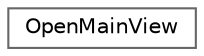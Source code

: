 digraph "Graphical Class Hierarchy"
{
 // LATEX_PDF_SIZE
  bgcolor="transparent";
  edge [fontname=Helvetica,fontsize=10,labelfontname=Helvetica,labelfontsize=10];
  node [fontname=Helvetica,fontsize=10,shape=box,height=0.2,width=0.4];
  rankdir="LR";
  Node0 [id="Node000000",label="OpenMainView",height=0.2,width=0.4,color="grey40", fillcolor="white", style="filled",URL="$structOpenMainView.html",tooltip="Struct for changing view to MainView."];
}
